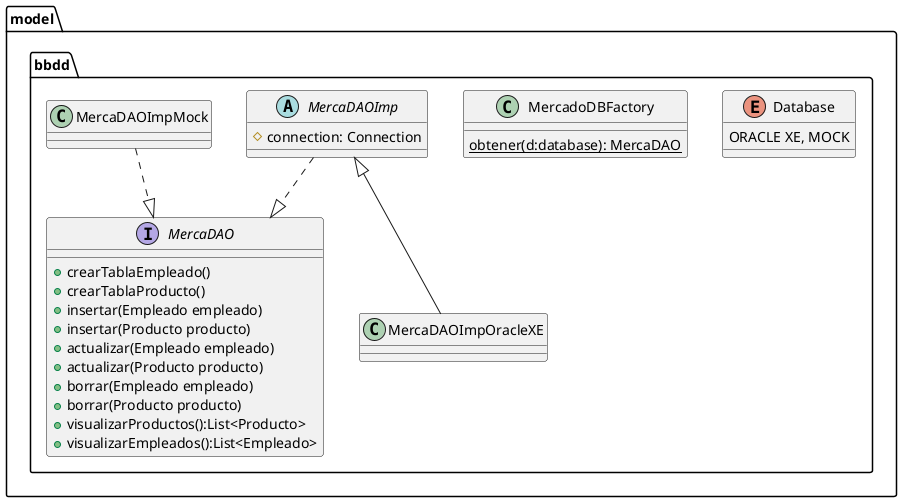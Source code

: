 @startuml bbdd
    package model{
        package bbdd{
            enum Database{
                ORACLE XE, MOCK
            }
            interface MercaDAO{
            + crearTablaEmpleado()
            + crearTablaProducto()
            + insertar(Empleado empleado)
            + insertar(Producto producto)
            + actualizar(Empleado empleado)
            + actualizar(Producto producto)
            + borrar(Empleado empleado)
            + borrar(Producto producto)
            + visualizarProductos():List<Producto>
            + visualizarEmpleados():List<Empleado>
            }

            class MercadoDBFactory{
                {static} obtener(d:database): MercaDAO
            }

            abstract MercaDAOImp {
                  # connection: Connection
               
                
            }

            class MercaDAOImpMock{

            }

            class MercaDAOImpOracleXE{
              
            }
       
        }
           
    }

    MercaDAOImp <|-- MercaDAOImpOracleXE
    MercaDAOImp..|> MercaDAO
    MercaDAOImpMock..|> MercaDAO 
    
@enduml


@startuml fichero

    package model{
        package input{
            enum Formato{
                BINARIO, MOCK
            }

            class FicheroFactory{
                {static} + obtenerFicheroBinario():Fichero
            }

            class FicheroMock{

            }

            class FicheroBinario{

            }

            abstract FicheroImp{

            }

            interface Fichero{
                + leer(): byte[] 
                
            }
        }
    }

     FicheroImp <|-- FicheroBinario 
     FicheroMock ..|> Fichero 
     FicheroImp ..|> Fichero
@enduml

@startuml Lector
    package model{
        package reader{
            enum Formato{
                CSV, JSON, XML, MOCK
            }

            class LectorCSV{

            }

            class LectorJSON{

            }

            class LectorXML{

            }

            class LectorMock{

            }

            abstract LectorImp{
                + cargar(file:File):String
            }

            interface Lector{
                + leer(file:File):String
            }


            class LectorFactory{
               + {static} obtener(f:Formato):Lector
            }



        }
    }
        LectorImp <|-- LectorCSV
        LectorImp <|-- LectorJSON
        LectorImp <|-- LectorXML
        LectorImp ..|> Lector
        LectorMock ..|> Lector
@enduml


@startuml exception
set separator none

class Exception{

}

package es.etg.daw.prog.mercadaw.model.exception{
    

    class MercaDAWException{

    }

    class FicheroException{

    }
    
    class LectorException{

    }

    class FormatoException{

    }

    class BBDDException{

    }

    class ExportException{

    }
}

Exception <|-- MercaDAWException 
    MercaDAWException <|-- LectorException
        LectorException <|--FormatoException
    MercaDAWException <|-- FicheroException
    MercaDAWException <|-- ExportException
    MercaDAWException <|-- BBDDException

@enduml